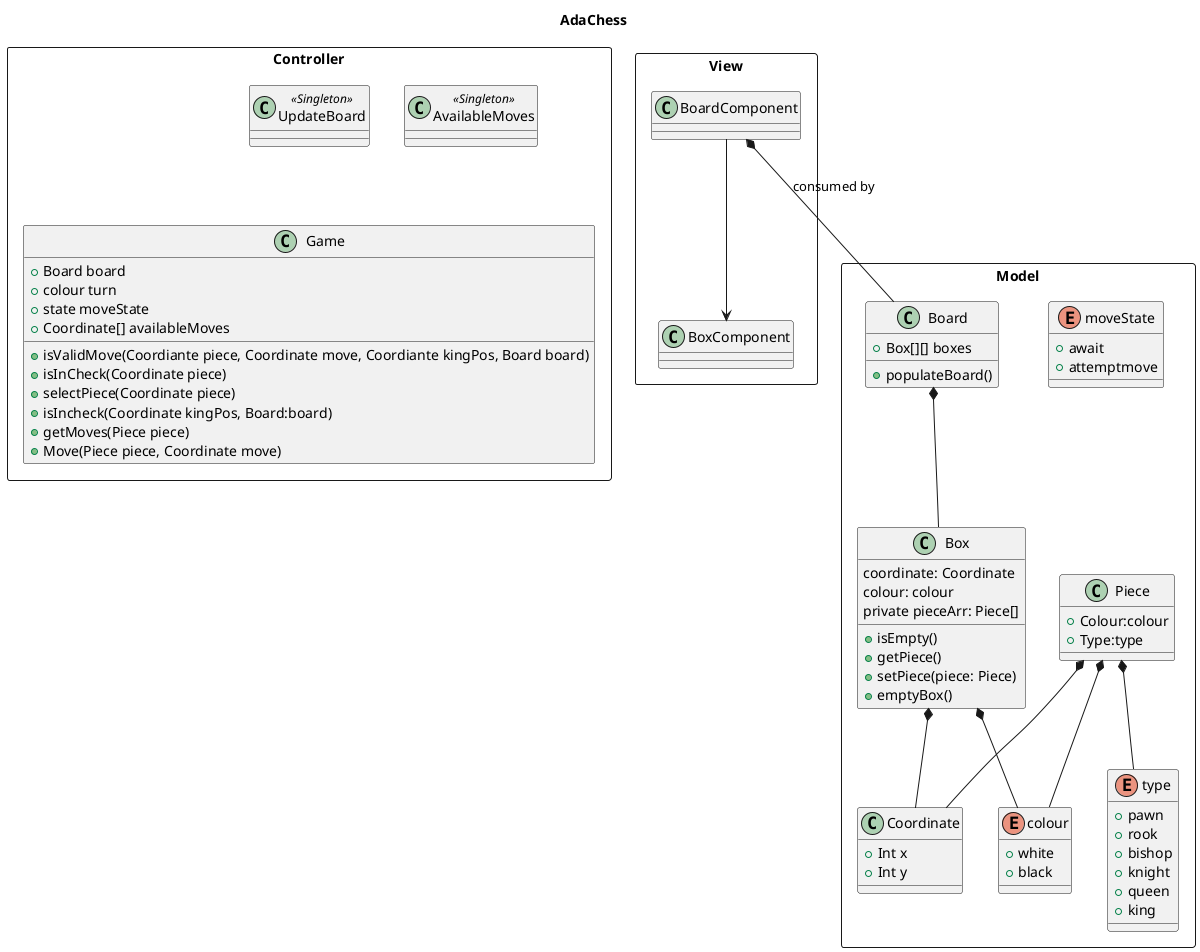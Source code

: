 @startuml

title AdaChess

package View <<Rectangle>> {
  class BoardComponent {}
  class BoxComponent {}
}

package Model <<Rectangle>> {
  enum colour {
    + white
    + black
  }
  
  enum moveState {
    + await
    + attemptmove
  }
  
  enum type {
    + pawn
    + rook
    + bishop
    + knight
    + queen 
    + king
  }
  
  class Coordinate {
    +Int x
    +Int y
  }
  
  class Box {
    coordinate: Coordinate
    colour: colour
    private pieceArr: Piece[]
    +isEmpty()
    +getPiece()
    +setPiece(piece: Piece)
    +emptyBox()
  }
  
  class Board{
    +Box[][] boxes
    +populateBoard()
  }
  
  class Piece {
    +Colour:colour
    +Type:type
  }
}

package Controller <<Rectangle>> {
  class UpdateBoard << Singleton >> {}
  class AvailableMoves << Singleton >> {}
  class Game {
    +Board board 
    +colour turn
    +state moveState
    +Coordinate[] availableMoves
    +isValidMove(Coordiante piece, Coordinate move, Coordiante kingPos, Board board)
    +isInCheck(Coordinate piece)
    +selectPiece(Coordinate piece)
    +isIncheck(Coordinate kingPos, Board:board)
    +getMoves(Piece piece)
    +Move(Piece piece, Coordinate move)
  }
}







BoardComponent *-- Board : consumed by
Board *-- Box
Box *-- Coordinate
Piece *-- Coordinate
Box *-- colour
Piece *-- colour
Piece *-- type
BoardComponent --> BoxComponent


@enduml